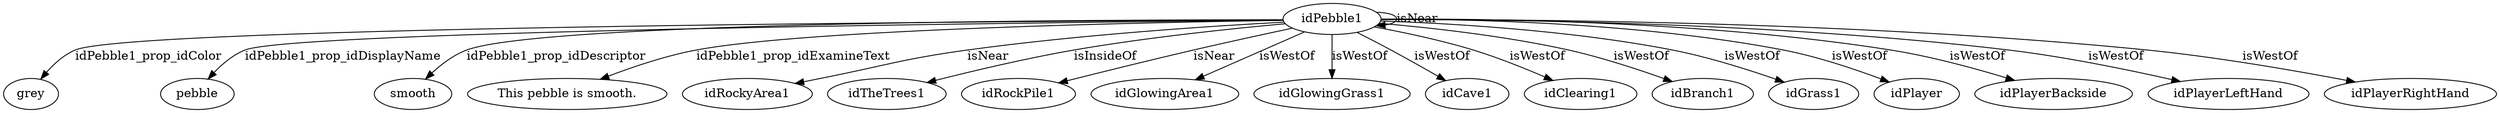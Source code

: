 digraph  {
idPebble1;
grey;
pebble;
smooth;
"This pebble is smooth.";
idRockyArea1;
idTheTrees1;
idRockPile1;
idGlowingArea1;
idGlowingGrass1;
idCave1;
idClearing1;
idBranch1;
idGrass1;
idPlayer;
idPlayerBackside;
idPlayerLeftHand;
idPlayerRightHand;
idPebble1 -> grey  [label=idPebble1_prop_idColor];
idPebble1 -> pebble  [label=idPebble1_prop_idDisplayName];
idPebble1 -> smooth  [label=idPebble1_prop_idDescriptor];
idPebble1 -> "This pebble is smooth."  [label=idPebble1_prop_idExamineText];
idPebble1 -> idRockyArea1  [label=isNear];
idPebble1 -> idTheTrees1  [label=isInsideOf];
idPebble1 -> idRockPile1  [label=isNear];
idPebble1 -> idPebble1  [label=isNear];
idPebble1 -> idGlowingArea1  [label=isWestOf];
idPebble1 -> idGlowingGrass1  [label=isWestOf];
idPebble1 -> idCave1  [label=isWestOf];
idPebble1 -> idClearing1  [label=isWestOf];
idPebble1 -> idBranch1  [label=isWestOf];
idPebble1 -> idGrass1  [label=isWestOf];
idPebble1 -> idPlayer  [label=isWestOf];
idPebble1 -> idPlayerBackside  [label=isWestOf];
idPebble1 -> idPlayerLeftHand  [label=isWestOf];
idPebble1 -> idPlayerRightHand  [label=isWestOf];
}
